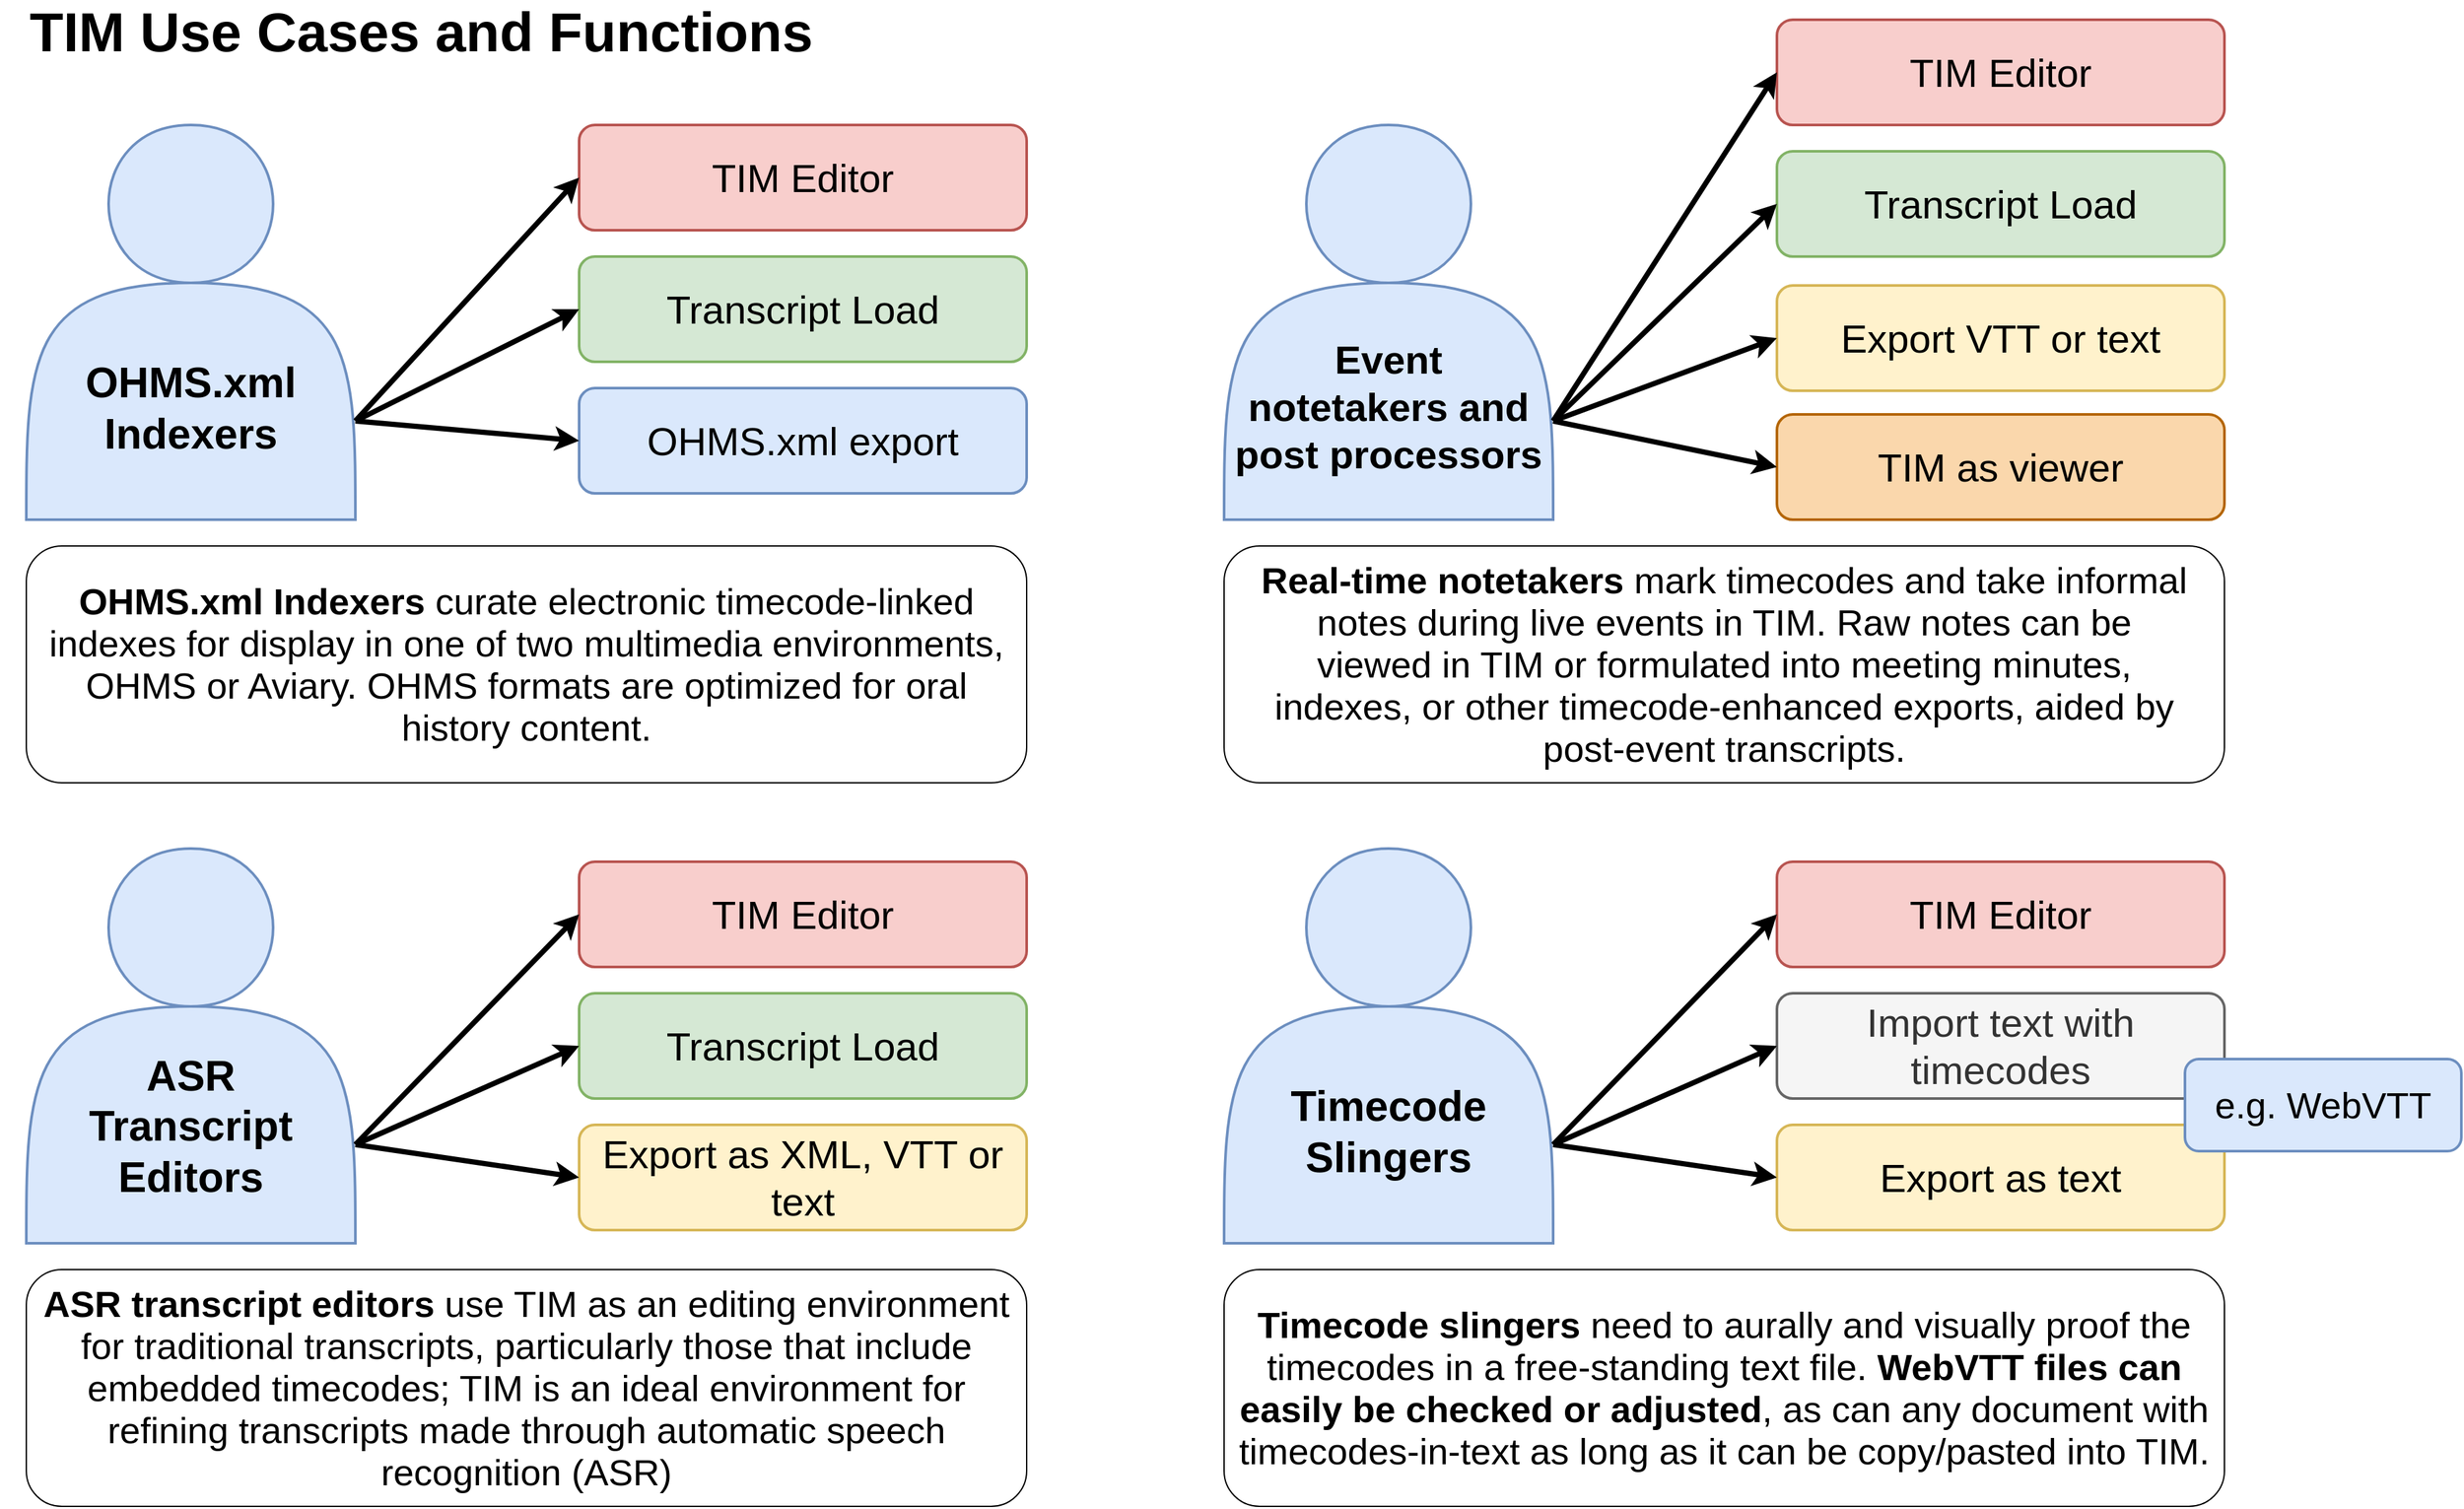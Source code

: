 <mxfile version="22.0.8" type="device">
  <diagram name="Page-1" id="roQ65vm2jonwFZiY3TUa">
    <mxGraphModel dx="2280" dy="1600" grid="1" gridSize="10" guides="1" tooltips="1" connect="1" arrows="1" fold="1" page="1" pageScale="1" pageWidth="1920" pageHeight="1200" math="0" shadow="0">
      <root>
        <mxCell id="0" />
        <mxCell id="1" parent="0" />
        <mxCell id="3iToGneiW7miWbt9xXyB-2" value="&lt;font style=&quot;font-size: 42px;&quot;&gt;TIM Use Cases and Functions&lt;/font&gt;" style="text;strokeColor=none;align=center;fillColor=none;html=1;verticalAlign=middle;whiteSpace=wrap;rounded=0;fontStyle=1" vertex="1" parent="1">
          <mxGeometry x="30" y="25.35" width="640" height="50" as="geometry" />
        </mxCell>
        <mxCell id="3iToGneiW7miWbt9xXyB-3" value="&lt;font style=&quot;font-size: 32px;&quot;&gt;&lt;b&gt;OHMS.xml&lt;br&gt;Indexers&lt;/b&gt;&lt;br&gt;&lt;/font&gt;" style="shape=actor;whiteSpace=wrap;html=1;fillColor=#dae8fc;strokeColor=#6c8ebf;strokeWidth=2;verticalAlign=bottom;spacingBottom=44;" vertex="1" parent="1">
          <mxGeometry x="50" y="120" width="250" height="300" as="geometry" />
        </mxCell>
        <mxCell id="3iToGneiW7miWbt9xXyB-8" value="&lt;p style=&quot;margin: 0px; font-style: normal; font-variant-caps: normal; font-stretch: normal; line-height: normal; font-size-adjust: none; font-kerning: auto; font-variant-alternates: normal; font-variant-ligatures: normal; font-variant-numeric: normal; font-variant-east-asian: normal; font-variant-position: normal; font-feature-settings: normal; font-optical-sizing: auto; font-variation-settings: normal; font-size: 28px;&quot;&gt;&lt;b&gt;OHMS.xml Indexers&lt;/b&gt; curate electronic timecode-linked indexes for display in one of two multimedia environments, OHMS or Aviary. OHMS formats are optimized for oral history content.&lt;/p&gt;" style="rounded=1;whiteSpace=wrap;html=1;fontSize=28;spacing=12;" vertex="1" parent="1">
          <mxGeometry x="50" y="440" width="760" height="180" as="geometry" />
        </mxCell>
        <mxCell id="3iToGneiW7miWbt9xXyB-9" value="&lt;p style=&quot;margin: 0px; font-style: normal; font-variant-caps: normal; font-stretch: normal; line-height: normal; font-size-adjust: none; font-kerning: auto; font-variant-alternates: normal; font-variant-ligatures: normal; font-variant-numeric: normal; font-variant-east-asian: normal; font-variant-position: normal; font-feature-settings: normal; font-optical-sizing: auto; font-variation-settings: normal; font-size: 28px;&quot;&gt;&lt;b&gt;ASR transcript editors&lt;/b&gt; use TIM as an editing environment for traditional transcripts, particularly those that include embedded timecodes; TIM is an ideal environment for refining transcripts made through automatic speech recognition (ASR)&lt;/p&gt;" style="rounded=1;whiteSpace=wrap;html=1;fontSize=28;spacing=12;" vertex="1" parent="1">
          <mxGeometry x="50" y="990" width="760" height="180" as="geometry" />
        </mxCell>
        <mxCell id="3iToGneiW7miWbt9xXyB-10" value="&lt;p style=&quot;margin: 0px; font-style: normal; font-variant-caps: normal; font-stretch: normal; line-height: normal; font-size-adjust: none; font-kerning: auto; font-variant-alternates: normal; font-variant-ligatures: normal; font-variant-numeric: normal; font-variant-east-asian: normal; font-variant-position: normal; font-feature-settings: normal; font-optical-sizing: auto; font-variation-settings: normal; font-size: 28px;&quot;&gt;&lt;b&gt;Real-time notetakers&lt;/b&gt; mark timecodes and take informal notes during live events in TIM. Raw notes can be viewed in TIM or formulated into meeting minutes, indexes, or other timecode-enhanced exports, aided by post-event transcripts.&lt;/p&gt;" style="rounded=1;whiteSpace=wrap;html=1;fontSize=28;spacing=26;" vertex="1" parent="1">
          <mxGeometry x="960" y="440" width="760" height="180" as="geometry" />
        </mxCell>
        <mxCell id="3iToGneiW7miWbt9xXyB-11" value="&lt;p style=&quot;margin: 0px; font-style: normal; font-variant-caps: normal; font-stretch: normal; line-height: normal; font-size-adjust: none; font-kerning: auto; font-variant-alternates: normal; font-variant-ligatures: normal; font-variant-numeric: normal; font-variant-east-asian: normal; font-variant-position: normal; font-feature-settings: normal; font-optical-sizing: auto; font-variation-settings: normal; font-size: 28px;&quot;&gt;&lt;b&gt;Timecode slingers&lt;/b&gt; need to aurally and visually proof the timecodes in a free-standing text file. &lt;b&gt;WebVTT files can easily be checked or adjusted&lt;/b&gt;, as can any document with timecodes-in-text as long as it can be copy/pasted into TIM.&lt;/p&gt;" style="rounded=1;whiteSpace=wrap;html=1;fontSize=28;spacing=12;" vertex="1" parent="1">
          <mxGeometry x="960" y="990" width="760" height="180" as="geometry" />
        </mxCell>
        <mxCell id="3iToGneiW7miWbt9xXyB-12" value="&lt;font style=&quot;font-size: 32px;&quot;&gt;&lt;b&gt;ASR Transcript Editors&lt;/b&gt;&lt;br&gt;&lt;/font&gt;" style="shape=actor;whiteSpace=wrap;html=1;fillColor=#dae8fc;strokeColor=#6c8ebf;strokeWidth=2;verticalAlign=bottom;spacingBottom=18;spacing=13;" vertex="1" parent="1">
          <mxGeometry x="50" y="670" width="250" height="300" as="geometry" />
        </mxCell>
        <mxCell id="3iToGneiW7miWbt9xXyB-13" value="&lt;font&gt;&lt;b&gt;&lt;font style=&quot;font-size: 30px;&quot;&gt;Event notetakers and post processors&lt;/font&gt;&lt;/b&gt;&lt;br&gt;&lt;/font&gt;" style="shape=actor;whiteSpace=wrap;html=1;fillColor=#dae8fc;strokeColor=#6c8ebf;strokeWidth=2;verticalAlign=bottom;spacingBottom=22;spacing=9;" vertex="1" parent="1">
          <mxGeometry x="960" y="120" width="250" height="300" as="geometry" />
        </mxCell>
        <mxCell id="3iToGneiW7miWbt9xXyB-14" value="&lt;font style=&quot;font-size: 32px;&quot;&gt;&lt;b&gt;Timecode Slingers&lt;/b&gt;&lt;br&gt;&lt;/font&gt;" style="shape=actor;whiteSpace=wrap;html=1;fillColor=#dae8fc;strokeColor=#6c8ebf;strokeWidth=2;verticalAlign=bottom;spacingBottom=44;" vertex="1" parent="1">
          <mxGeometry x="960" y="670" width="250" height="300" as="geometry" />
        </mxCell>
        <mxCell id="3iToGneiW7miWbt9xXyB-40" value="&lt;font style=&quot;font-size: 30px;&quot;&gt;Export VTT or text&lt;/font&gt;" style="rounded=1;whiteSpace=wrap;html=1;fillColor=#fff2cc;strokeColor=#d6b656;strokeWidth=2;" vertex="1" parent="1">
          <mxGeometry x="1380" y="242" width="340" height="80" as="geometry" />
        </mxCell>
        <mxCell id="3iToGneiW7miWbt9xXyB-41" value="&lt;font style=&quot;font-size: 30px;&quot;&gt;TIM as viewer&lt;/font&gt;" style="rounded=1;whiteSpace=wrap;html=1;fillColor=#fad7ac;strokeColor=#b46504;strokeWidth=2;" vertex="1" parent="1">
          <mxGeometry x="1380" y="340" width="340" height="80" as="geometry" />
        </mxCell>
        <mxCell id="3iToGneiW7miWbt9xXyB-32" value="&lt;font style=&quot;font-size: 30px;&quot;&gt;Export as XML, VTT or text&lt;/font&gt;" style="rounded=1;whiteSpace=wrap;html=1;fillColor=#fff2cc;strokeColor=#d6b656;strokeWidth=2;" vertex="1" parent="1">
          <mxGeometry x="470" y="880" width="340" height="80" as="geometry" />
        </mxCell>
        <mxCell id="3iToGneiW7miWbt9xXyB-43" value="&lt;font style=&quot;font-size: 30px;&quot;&gt;Import text with timecodes&lt;/font&gt;" style="rounded=1;whiteSpace=wrap;html=1;fillColor=#f5f5f5;strokeColor=#666666;strokeWidth=2;fontColor=#333333;" vertex="1" parent="1">
          <mxGeometry x="1380" y="780" width="340" height="80" as="geometry" />
        </mxCell>
        <mxCell id="3iToGneiW7miWbt9xXyB-44" value="&lt;font style=&quot;font-size: 30px;&quot;&gt;Export as text&lt;/font&gt;" style="rounded=1;whiteSpace=wrap;html=1;fillColor=#fff2cc;strokeColor=#d6b656;strokeWidth=2;" vertex="1" parent="1">
          <mxGeometry x="1380" y="880" width="340" height="80" as="geometry" />
        </mxCell>
        <mxCell id="3iToGneiW7miWbt9xXyB-15" value="&lt;font style=&quot;font-size: 30px;&quot;&gt;TIM Editor&lt;/font&gt;" style="rounded=1;whiteSpace=wrap;html=1;fillColor=#f8cecc;strokeColor=#b85450;strokeWidth=2;" vertex="1" parent="1">
          <mxGeometry x="470" y="120" width="340" height="80" as="geometry" />
        </mxCell>
        <mxCell id="3iToGneiW7miWbt9xXyB-16" value="&lt;font style=&quot;font-size: 30px;&quot;&gt;Transcript Load&lt;/font&gt;" style="rounded=1;whiteSpace=wrap;html=1;fillColor=#d5e8d4;strokeColor=#82b366;strokeWidth=2;" vertex="1" parent="1">
          <mxGeometry x="470" y="220" width="340" height="80" as="geometry" />
        </mxCell>
        <mxCell id="3iToGneiW7miWbt9xXyB-17" value="&lt;font style=&quot;font-size: 30px;&quot;&gt;OHMS.xml export&lt;/font&gt;" style="rounded=1;whiteSpace=wrap;html=1;fillColor=#dae8fc;strokeColor=#6c8ebf;strokeWidth=2;" vertex="1" parent="1">
          <mxGeometry x="470" y="320" width="340" height="80" as="geometry" />
        </mxCell>
        <mxCell id="3iToGneiW7miWbt9xXyB-45" value="&lt;font style=&quot;font-size: 28px;&quot;&gt;e.g. WebVTT&lt;/font&gt;" style="rounded=1;whiteSpace=wrap;html=1;fillColor=#dae8fc;strokeColor=#6c8ebf;strokeWidth=2;" vertex="1" parent="1">
          <mxGeometry x="1690" y="830" width="210" height="70" as="geometry" />
        </mxCell>
        <mxCell id="3iToGneiW7miWbt9xXyB-46" value="&lt;font style=&quot;font-size: 30px;&quot;&gt;TIM Editor&lt;/font&gt;" style="rounded=1;whiteSpace=wrap;html=1;fillColor=#f8cecc;strokeColor=#b85450;strokeWidth=2;" vertex="1" parent="1">
          <mxGeometry x="1380" y="40" width="340" height="80" as="geometry" />
        </mxCell>
        <mxCell id="3iToGneiW7miWbt9xXyB-47" value="&lt;font style=&quot;font-size: 30px;&quot;&gt;Transcript Load&lt;/font&gt;" style="rounded=1;whiteSpace=wrap;html=1;fillColor=#d5e8d4;strokeColor=#82b366;strokeWidth=2;" vertex="1" parent="1">
          <mxGeometry x="1380" y="140" width="340" height="80" as="geometry" />
        </mxCell>
        <mxCell id="3iToGneiW7miWbt9xXyB-48" value="&lt;font style=&quot;font-size: 30px;&quot;&gt;Transcript Load&lt;/font&gt;" style="rounded=1;whiteSpace=wrap;html=1;fillColor=#d5e8d4;strokeColor=#82b366;strokeWidth=2;" vertex="1" parent="1">
          <mxGeometry x="470" y="780" width="340" height="80" as="geometry" />
        </mxCell>
        <mxCell id="3iToGneiW7miWbt9xXyB-49" value="&lt;font style=&quot;font-size: 30px;&quot;&gt;TIM Editor&lt;/font&gt;" style="rounded=1;whiteSpace=wrap;html=1;fillColor=#f8cecc;strokeColor=#b85450;strokeWidth=2;" vertex="1" parent="1">
          <mxGeometry x="470" y="680" width="340" height="80" as="geometry" />
        </mxCell>
        <mxCell id="3iToGneiW7miWbt9xXyB-50" value="&lt;font style=&quot;font-size: 30px;&quot;&gt;TIM Editor&lt;/font&gt;" style="rounded=1;whiteSpace=wrap;html=1;fillColor=#f8cecc;strokeColor=#b85450;strokeWidth=2;" vertex="1" parent="1">
          <mxGeometry x="1380" y="680" width="340" height="80" as="geometry" />
        </mxCell>
        <mxCell id="3iToGneiW7miWbt9xXyB-52" value="" style="endArrow=classic;html=1;rounded=0;exitX=1;exitY=0.75;exitDx=0;exitDy=0;entryX=0;entryY=0.5;entryDx=0;entryDy=0;strokeWidth=4;" edge="1" parent="1" source="3iToGneiW7miWbt9xXyB-3" target="3iToGneiW7miWbt9xXyB-15">
          <mxGeometry width="50" height="50" relative="1" as="geometry">
            <mxPoint x="920" y="660" as="sourcePoint" />
            <mxPoint x="970" y="610" as="targetPoint" />
          </mxGeometry>
        </mxCell>
        <mxCell id="3iToGneiW7miWbt9xXyB-53" value="" style="endArrow=classic;html=1;rounded=0;labelBackgroundColor=default;strokeColor=default;strokeWidth=4;align=center;verticalAlign=middle;fontFamily=Helvetica;fontSize=11;fontColor=default;shape=connector;exitX=1;exitY=0.75;exitDx=0;exitDy=0;entryX=0;entryY=0.5;entryDx=0;entryDy=0;" edge="1" parent="1" source="3iToGneiW7miWbt9xXyB-3" target="3iToGneiW7miWbt9xXyB-16">
          <mxGeometry width="50" height="50" relative="1" as="geometry">
            <mxPoint x="920" y="660" as="sourcePoint" />
            <mxPoint x="970" y="610" as="targetPoint" />
          </mxGeometry>
        </mxCell>
        <mxCell id="3iToGneiW7miWbt9xXyB-54" value="" style="endArrow=classic;html=1;rounded=0;labelBackgroundColor=default;strokeColor=default;strokeWidth=4;align=center;verticalAlign=middle;fontFamily=Helvetica;fontSize=11;fontColor=default;shape=connector;exitX=1;exitY=0.75;exitDx=0;exitDy=0;entryX=0;entryY=0.5;entryDx=0;entryDy=0;" edge="1" parent="1" source="3iToGneiW7miWbt9xXyB-3" target="3iToGneiW7miWbt9xXyB-17">
          <mxGeometry width="50" height="50" relative="1" as="geometry">
            <mxPoint x="920" y="660" as="sourcePoint" />
            <mxPoint x="970" y="610" as="targetPoint" />
          </mxGeometry>
        </mxCell>
        <mxCell id="3iToGneiW7miWbt9xXyB-55" value="" style="endArrow=classic;html=1;rounded=0;labelBackgroundColor=default;strokeColor=default;strokeWidth=4;align=center;verticalAlign=middle;fontFamily=Helvetica;fontSize=11;fontColor=default;shape=connector;entryX=0;entryY=0.5;entryDx=0;entryDy=0;exitX=1;exitY=0.75;exitDx=0;exitDy=0;" edge="1" parent="1" source="3iToGneiW7miWbt9xXyB-13" target="3iToGneiW7miWbt9xXyB-46">
          <mxGeometry width="50" height="50" relative="1" as="geometry">
            <mxPoint x="910" y="660" as="sourcePoint" />
            <mxPoint x="960" y="610" as="targetPoint" />
          </mxGeometry>
        </mxCell>
        <mxCell id="3iToGneiW7miWbt9xXyB-56" value="" style="endArrow=classic;html=1;rounded=0;labelBackgroundColor=default;strokeColor=default;strokeWidth=4;align=center;verticalAlign=middle;fontFamily=Helvetica;fontSize=11;fontColor=default;shape=connector;entryX=0;entryY=0.5;entryDx=0;entryDy=0;exitX=1;exitY=0.75;exitDx=0;exitDy=0;" edge="1" parent="1" source="3iToGneiW7miWbt9xXyB-13" target="3iToGneiW7miWbt9xXyB-47">
          <mxGeometry width="50" height="50" relative="1" as="geometry">
            <mxPoint x="1260" y="350" as="sourcePoint" />
            <mxPoint x="960" y="610" as="targetPoint" />
          </mxGeometry>
        </mxCell>
        <mxCell id="3iToGneiW7miWbt9xXyB-57" value="" style="endArrow=classic;html=1;rounded=0;labelBackgroundColor=default;strokeColor=default;strokeWidth=4;align=center;verticalAlign=middle;fontFamily=Helvetica;fontSize=11;fontColor=default;shape=connector;entryX=0;entryY=0.5;entryDx=0;entryDy=0;exitX=1;exitY=0.75;exitDx=0;exitDy=0;" edge="1" parent="1" source="3iToGneiW7miWbt9xXyB-13" target="3iToGneiW7miWbt9xXyB-40">
          <mxGeometry width="50" height="50" relative="1" as="geometry">
            <mxPoint x="910" y="660" as="sourcePoint" />
            <mxPoint x="960" y="610" as="targetPoint" />
          </mxGeometry>
        </mxCell>
        <mxCell id="3iToGneiW7miWbt9xXyB-58" value="" style="endArrow=classic;html=1;rounded=0;labelBackgroundColor=default;strokeColor=default;strokeWidth=4;align=center;verticalAlign=middle;fontFamily=Helvetica;fontSize=11;fontColor=default;shape=connector;entryX=0;entryY=0.5;entryDx=0;entryDy=0;exitX=1;exitY=0.75;exitDx=0;exitDy=0;" edge="1" parent="1" source="3iToGneiW7miWbt9xXyB-13" target="3iToGneiW7miWbt9xXyB-41">
          <mxGeometry width="50" height="50" relative="1" as="geometry">
            <mxPoint x="1220" y="420" as="sourcePoint" />
            <mxPoint x="1270" y="370" as="targetPoint" />
          </mxGeometry>
        </mxCell>
        <mxCell id="3iToGneiW7miWbt9xXyB-59" value="" style="endArrow=classic;html=1;rounded=0;labelBackgroundColor=default;strokeColor=default;strokeWidth=4;align=center;verticalAlign=middle;fontFamily=Helvetica;fontSize=11;fontColor=default;shape=connector;entryX=0;entryY=0.5;entryDx=0;entryDy=0;exitX=1;exitY=0.75;exitDx=0;exitDy=0;" edge="1" parent="1" source="3iToGneiW7miWbt9xXyB-12" target="3iToGneiW7miWbt9xXyB-49">
          <mxGeometry width="50" height="50" relative="1" as="geometry">
            <mxPoint x="490" y="900" as="sourcePoint" />
            <mxPoint x="540" y="850" as="targetPoint" />
          </mxGeometry>
        </mxCell>
        <mxCell id="3iToGneiW7miWbt9xXyB-60" value="" style="endArrow=classic;html=1;rounded=0;labelBackgroundColor=default;strokeColor=default;strokeWidth=4;align=center;verticalAlign=middle;fontFamily=Helvetica;fontSize=11;fontColor=default;shape=connector;exitX=1;exitY=0.75;exitDx=0;exitDy=0;entryX=0;entryY=0.5;entryDx=0;entryDy=0;" edge="1" parent="1" source="3iToGneiW7miWbt9xXyB-12" target="3iToGneiW7miWbt9xXyB-48">
          <mxGeometry width="50" height="50" relative="1" as="geometry">
            <mxPoint x="490" y="900" as="sourcePoint" />
            <mxPoint x="540" y="850" as="targetPoint" />
          </mxGeometry>
        </mxCell>
        <mxCell id="3iToGneiW7miWbt9xXyB-61" value="" style="endArrow=classic;html=1;rounded=0;labelBackgroundColor=default;strokeColor=default;strokeWidth=4;align=center;verticalAlign=middle;fontFamily=Helvetica;fontSize=11;fontColor=default;shape=connector;exitX=1;exitY=0.75;exitDx=0;exitDy=0;entryX=0;entryY=0.5;entryDx=0;entryDy=0;" edge="1" parent="1" source="3iToGneiW7miWbt9xXyB-12" target="3iToGneiW7miWbt9xXyB-32">
          <mxGeometry width="50" height="50" relative="1" as="geometry">
            <mxPoint x="490" y="900" as="sourcePoint" />
            <mxPoint x="540" y="850" as="targetPoint" />
          </mxGeometry>
        </mxCell>
        <mxCell id="3iToGneiW7miWbt9xXyB-62" value="" style="endArrow=classic;html=1;rounded=0;labelBackgroundColor=default;strokeColor=default;strokeWidth=4;align=center;verticalAlign=middle;fontFamily=Helvetica;fontSize=11;fontColor=default;shape=connector;exitX=1;exitY=0.75;exitDx=0;exitDy=0;entryX=0;entryY=0.5;entryDx=0;entryDy=0;" edge="1" parent="1" source="3iToGneiW7miWbt9xXyB-14" target="3iToGneiW7miWbt9xXyB-50">
          <mxGeometry width="50" height="50" relative="1" as="geometry">
            <mxPoint x="1340" y="870" as="sourcePoint" />
            <mxPoint x="1390" y="820" as="targetPoint" />
          </mxGeometry>
        </mxCell>
        <mxCell id="3iToGneiW7miWbt9xXyB-63" value="" style="endArrow=classic;html=1;rounded=0;labelBackgroundColor=default;strokeColor=default;strokeWidth=4;align=center;verticalAlign=middle;fontFamily=Helvetica;fontSize=11;fontColor=default;shape=connector;exitX=1;exitY=0.75;exitDx=0;exitDy=0;entryX=0;entryY=0.5;entryDx=0;entryDy=0;" edge="1" parent="1" source="3iToGneiW7miWbt9xXyB-14" target="3iToGneiW7miWbt9xXyB-43">
          <mxGeometry width="50" height="50" relative="1" as="geometry">
            <mxPoint x="1340" y="870" as="sourcePoint" />
            <mxPoint x="1320" y="860" as="targetPoint" />
          </mxGeometry>
        </mxCell>
        <mxCell id="3iToGneiW7miWbt9xXyB-64" value="" style="endArrow=classic;html=1;rounded=0;labelBackgroundColor=default;strokeColor=default;strokeWidth=4;align=center;verticalAlign=middle;fontFamily=Helvetica;fontSize=11;fontColor=default;shape=connector;exitX=1;exitY=0.75;exitDx=0;exitDy=0;entryX=0;entryY=0.5;entryDx=0;entryDy=0;" edge="1" parent="1" source="3iToGneiW7miWbt9xXyB-14" target="3iToGneiW7miWbt9xXyB-44">
          <mxGeometry width="50" height="50" relative="1" as="geometry">
            <mxPoint x="1340" y="870" as="sourcePoint" />
            <mxPoint x="1390" y="820" as="targetPoint" />
          </mxGeometry>
        </mxCell>
      </root>
    </mxGraphModel>
  </diagram>
</mxfile>
